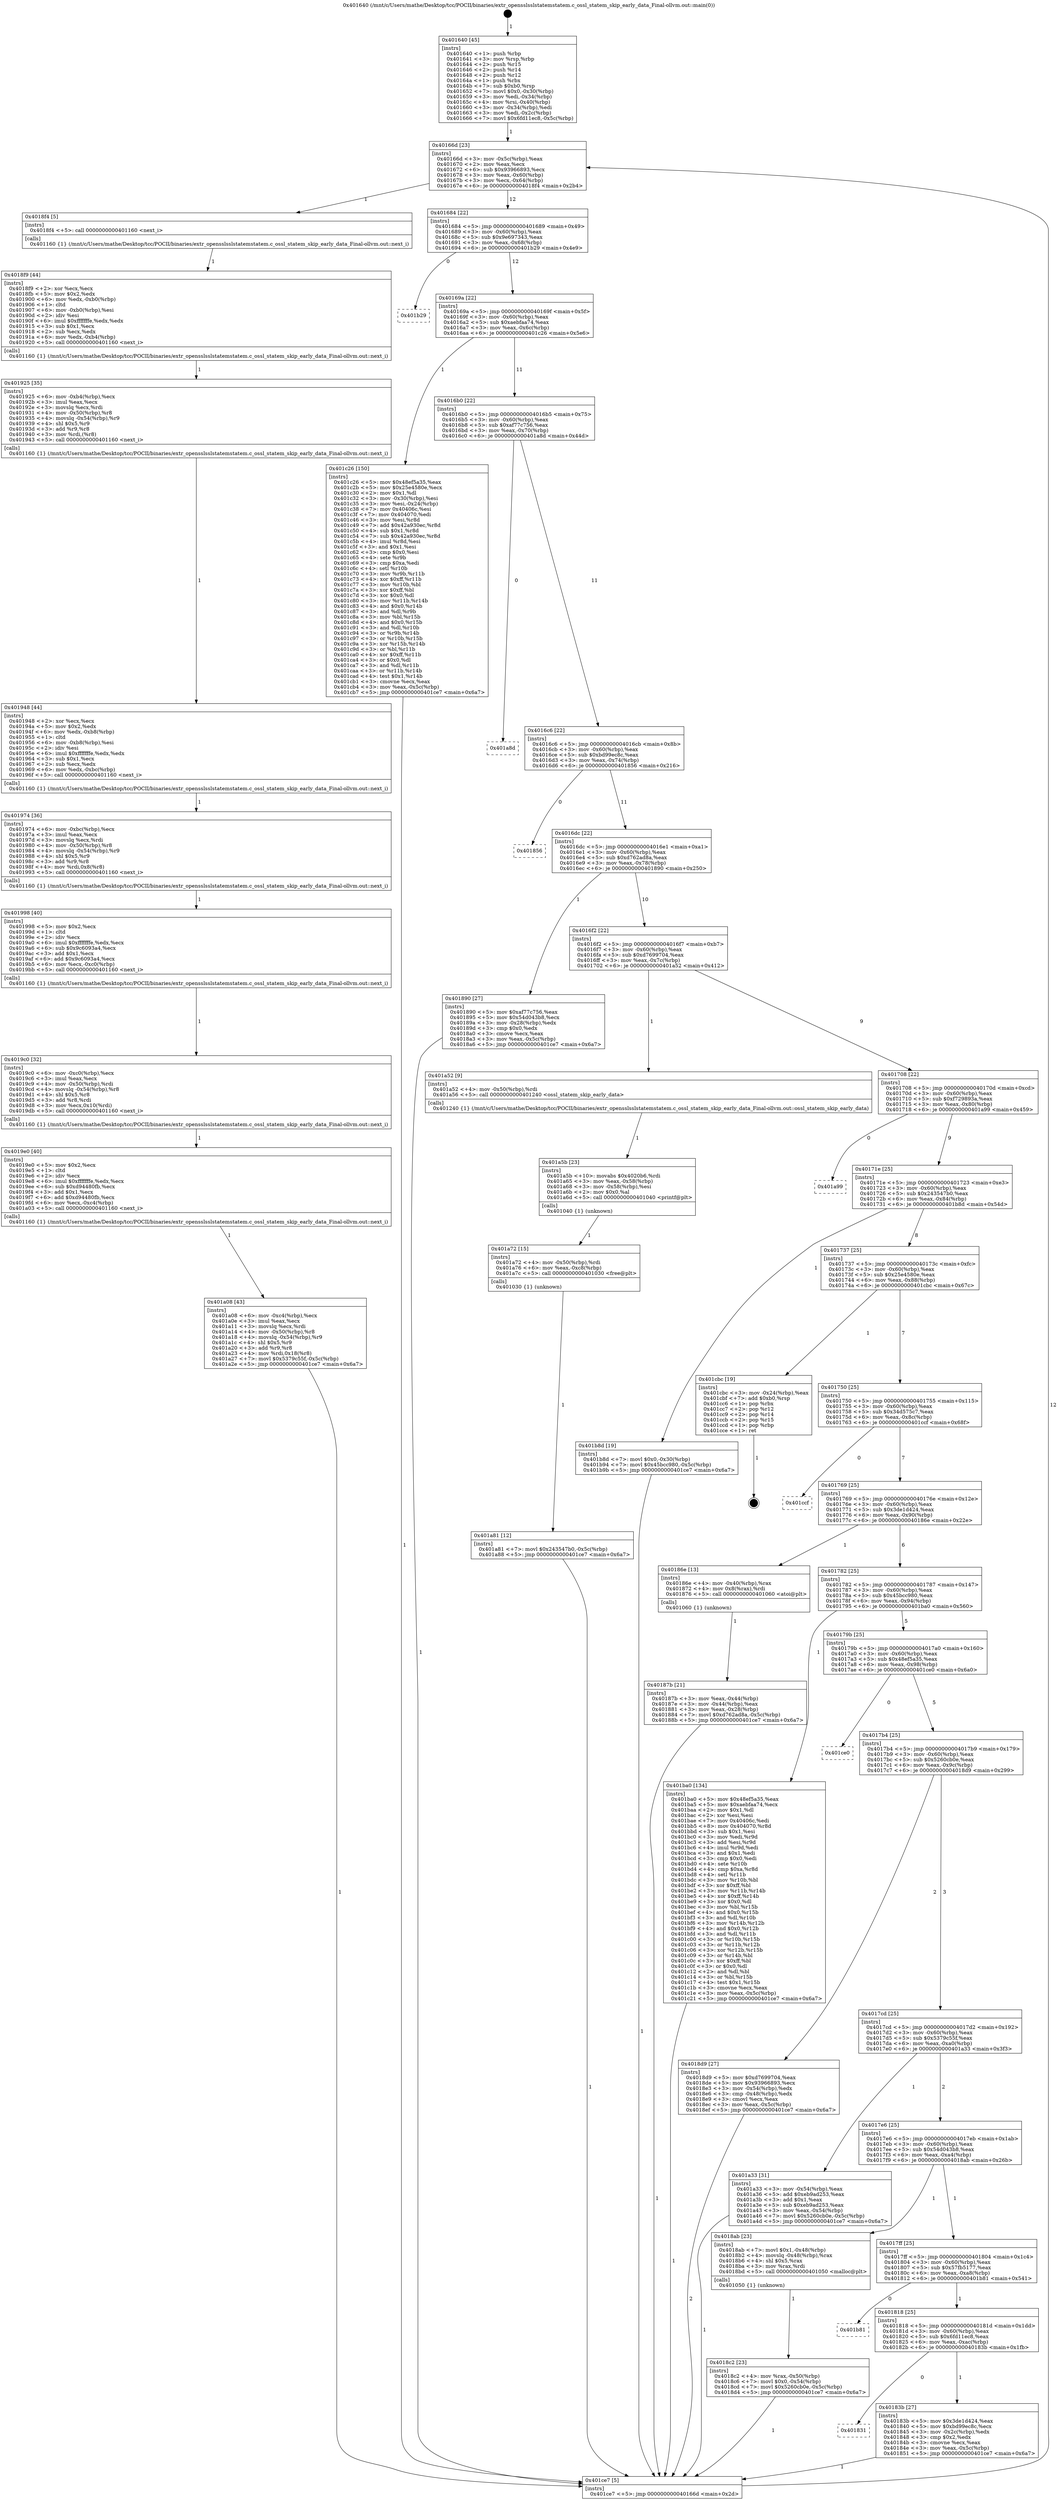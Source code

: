 digraph "0x401640" {
  label = "0x401640 (/mnt/c/Users/mathe/Desktop/tcc/POCII/binaries/extr_opensslsslstatemstatem.c_ossl_statem_skip_early_data_Final-ollvm.out::main(0))"
  labelloc = "t"
  node[shape=record]

  Entry [label="",width=0.3,height=0.3,shape=circle,fillcolor=black,style=filled]
  "0x40166d" [label="{
     0x40166d [23]\l
     | [instrs]\l
     &nbsp;&nbsp;0x40166d \<+3\>: mov -0x5c(%rbp),%eax\l
     &nbsp;&nbsp;0x401670 \<+2\>: mov %eax,%ecx\l
     &nbsp;&nbsp;0x401672 \<+6\>: sub $0x93966893,%ecx\l
     &nbsp;&nbsp;0x401678 \<+3\>: mov %eax,-0x60(%rbp)\l
     &nbsp;&nbsp;0x40167b \<+3\>: mov %ecx,-0x64(%rbp)\l
     &nbsp;&nbsp;0x40167e \<+6\>: je 00000000004018f4 \<main+0x2b4\>\l
  }"]
  "0x4018f4" [label="{
     0x4018f4 [5]\l
     | [instrs]\l
     &nbsp;&nbsp;0x4018f4 \<+5\>: call 0000000000401160 \<next_i\>\l
     | [calls]\l
     &nbsp;&nbsp;0x401160 \{1\} (/mnt/c/Users/mathe/Desktop/tcc/POCII/binaries/extr_opensslsslstatemstatem.c_ossl_statem_skip_early_data_Final-ollvm.out::next_i)\l
  }"]
  "0x401684" [label="{
     0x401684 [22]\l
     | [instrs]\l
     &nbsp;&nbsp;0x401684 \<+5\>: jmp 0000000000401689 \<main+0x49\>\l
     &nbsp;&nbsp;0x401689 \<+3\>: mov -0x60(%rbp),%eax\l
     &nbsp;&nbsp;0x40168c \<+5\>: sub $0x9e697343,%eax\l
     &nbsp;&nbsp;0x401691 \<+3\>: mov %eax,-0x68(%rbp)\l
     &nbsp;&nbsp;0x401694 \<+6\>: je 0000000000401b29 \<main+0x4e9\>\l
  }"]
  Exit [label="",width=0.3,height=0.3,shape=circle,fillcolor=black,style=filled,peripheries=2]
  "0x401b29" [label="{
     0x401b29\l
  }", style=dashed]
  "0x40169a" [label="{
     0x40169a [22]\l
     | [instrs]\l
     &nbsp;&nbsp;0x40169a \<+5\>: jmp 000000000040169f \<main+0x5f\>\l
     &nbsp;&nbsp;0x40169f \<+3\>: mov -0x60(%rbp),%eax\l
     &nbsp;&nbsp;0x4016a2 \<+5\>: sub $0xaebfaa74,%eax\l
     &nbsp;&nbsp;0x4016a7 \<+3\>: mov %eax,-0x6c(%rbp)\l
     &nbsp;&nbsp;0x4016aa \<+6\>: je 0000000000401c26 \<main+0x5e6\>\l
  }"]
  "0x401a81" [label="{
     0x401a81 [12]\l
     | [instrs]\l
     &nbsp;&nbsp;0x401a81 \<+7\>: movl $0x243547b0,-0x5c(%rbp)\l
     &nbsp;&nbsp;0x401a88 \<+5\>: jmp 0000000000401ce7 \<main+0x6a7\>\l
  }"]
  "0x401c26" [label="{
     0x401c26 [150]\l
     | [instrs]\l
     &nbsp;&nbsp;0x401c26 \<+5\>: mov $0x48ef5a35,%eax\l
     &nbsp;&nbsp;0x401c2b \<+5\>: mov $0x25e4580e,%ecx\l
     &nbsp;&nbsp;0x401c30 \<+2\>: mov $0x1,%dl\l
     &nbsp;&nbsp;0x401c32 \<+3\>: mov -0x30(%rbp),%esi\l
     &nbsp;&nbsp;0x401c35 \<+3\>: mov %esi,-0x24(%rbp)\l
     &nbsp;&nbsp;0x401c38 \<+7\>: mov 0x40406c,%esi\l
     &nbsp;&nbsp;0x401c3f \<+7\>: mov 0x404070,%edi\l
     &nbsp;&nbsp;0x401c46 \<+3\>: mov %esi,%r8d\l
     &nbsp;&nbsp;0x401c49 \<+7\>: add $0x42a930ec,%r8d\l
     &nbsp;&nbsp;0x401c50 \<+4\>: sub $0x1,%r8d\l
     &nbsp;&nbsp;0x401c54 \<+7\>: sub $0x42a930ec,%r8d\l
     &nbsp;&nbsp;0x401c5b \<+4\>: imul %r8d,%esi\l
     &nbsp;&nbsp;0x401c5f \<+3\>: and $0x1,%esi\l
     &nbsp;&nbsp;0x401c62 \<+3\>: cmp $0x0,%esi\l
     &nbsp;&nbsp;0x401c65 \<+4\>: sete %r9b\l
     &nbsp;&nbsp;0x401c69 \<+3\>: cmp $0xa,%edi\l
     &nbsp;&nbsp;0x401c6c \<+4\>: setl %r10b\l
     &nbsp;&nbsp;0x401c70 \<+3\>: mov %r9b,%r11b\l
     &nbsp;&nbsp;0x401c73 \<+4\>: xor $0xff,%r11b\l
     &nbsp;&nbsp;0x401c77 \<+3\>: mov %r10b,%bl\l
     &nbsp;&nbsp;0x401c7a \<+3\>: xor $0xff,%bl\l
     &nbsp;&nbsp;0x401c7d \<+3\>: xor $0x0,%dl\l
     &nbsp;&nbsp;0x401c80 \<+3\>: mov %r11b,%r14b\l
     &nbsp;&nbsp;0x401c83 \<+4\>: and $0x0,%r14b\l
     &nbsp;&nbsp;0x401c87 \<+3\>: and %dl,%r9b\l
     &nbsp;&nbsp;0x401c8a \<+3\>: mov %bl,%r15b\l
     &nbsp;&nbsp;0x401c8d \<+4\>: and $0x0,%r15b\l
     &nbsp;&nbsp;0x401c91 \<+3\>: and %dl,%r10b\l
     &nbsp;&nbsp;0x401c94 \<+3\>: or %r9b,%r14b\l
     &nbsp;&nbsp;0x401c97 \<+3\>: or %r10b,%r15b\l
     &nbsp;&nbsp;0x401c9a \<+3\>: xor %r15b,%r14b\l
     &nbsp;&nbsp;0x401c9d \<+3\>: or %bl,%r11b\l
     &nbsp;&nbsp;0x401ca0 \<+4\>: xor $0xff,%r11b\l
     &nbsp;&nbsp;0x401ca4 \<+3\>: or $0x0,%dl\l
     &nbsp;&nbsp;0x401ca7 \<+3\>: and %dl,%r11b\l
     &nbsp;&nbsp;0x401caa \<+3\>: or %r11b,%r14b\l
     &nbsp;&nbsp;0x401cad \<+4\>: test $0x1,%r14b\l
     &nbsp;&nbsp;0x401cb1 \<+3\>: cmovne %ecx,%eax\l
     &nbsp;&nbsp;0x401cb4 \<+3\>: mov %eax,-0x5c(%rbp)\l
     &nbsp;&nbsp;0x401cb7 \<+5\>: jmp 0000000000401ce7 \<main+0x6a7\>\l
  }"]
  "0x4016b0" [label="{
     0x4016b0 [22]\l
     | [instrs]\l
     &nbsp;&nbsp;0x4016b0 \<+5\>: jmp 00000000004016b5 \<main+0x75\>\l
     &nbsp;&nbsp;0x4016b5 \<+3\>: mov -0x60(%rbp),%eax\l
     &nbsp;&nbsp;0x4016b8 \<+5\>: sub $0xaf77c756,%eax\l
     &nbsp;&nbsp;0x4016bd \<+3\>: mov %eax,-0x70(%rbp)\l
     &nbsp;&nbsp;0x4016c0 \<+6\>: je 0000000000401a8d \<main+0x44d\>\l
  }"]
  "0x401a72" [label="{
     0x401a72 [15]\l
     | [instrs]\l
     &nbsp;&nbsp;0x401a72 \<+4\>: mov -0x50(%rbp),%rdi\l
     &nbsp;&nbsp;0x401a76 \<+6\>: mov %eax,-0xc8(%rbp)\l
     &nbsp;&nbsp;0x401a7c \<+5\>: call 0000000000401030 \<free@plt\>\l
     | [calls]\l
     &nbsp;&nbsp;0x401030 \{1\} (unknown)\l
  }"]
  "0x401a8d" [label="{
     0x401a8d\l
  }", style=dashed]
  "0x4016c6" [label="{
     0x4016c6 [22]\l
     | [instrs]\l
     &nbsp;&nbsp;0x4016c6 \<+5\>: jmp 00000000004016cb \<main+0x8b\>\l
     &nbsp;&nbsp;0x4016cb \<+3\>: mov -0x60(%rbp),%eax\l
     &nbsp;&nbsp;0x4016ce \<+5\>: sub $0xbd99ec8c,%eax\l
     &nbsp;&nbsp;0x4016d3 \<+3\>: mov %eax,-0x74(%rbp)\l
     &nbsp;&nbsp;0x4016d6 \<+6\>: je 0000000000401856 \<main+0x216\>\l
  }"]
  "0x401a5b" [label="{
     0x401a5b [23]\l
     | [instrs]\l
     &nbsp;&nbsp;0x401a5b \<+10\>: movabs $0x4020b6,%rdi\l
     &nbsp;&nbsp;0x401a65 \<+3\>: mov %eax,-0x58(%rbp)\l
     &nbsp;&nbsp;0x401a68 \<+3\>: mov -0x58(%rbp),%esi\l
     &nbsp;&nbsp;0x401a6b \<+2\>: mov $0x0,%al\l
     &nbsp;&nbsp;0x401a6d \<+5\>: call 0000000000401040 \<printf@plt\>\l
     | [calls]\l
     &nbsp;&nbsp;0x401040 \{1\} (unknown)\l
  }"]
  "0x401856" [label="{
     0x401856\l
  }", style=dashed]
  "0x4016dc" [label="{
     0x4016dc [22]\l
     | [instrs]\l
     &nbsp;&nbsp;0x4016dc \<+5\>: jmp 00000000004016e1 \<main+0xa1\>\l
     &nbsp;&nbsp;0x4016e1 \<+3\>: mov -0x60(%rbp),%eax\l
     &nbsp;&nbsp;0x4016e4 \<+5\>: sub $0xd762ad8a,%eax\l
     &nbsp;&nbsp;0x4016e9 \<+3\>: mov %eax,-0x78(%rbp)\l
     &nbsp;&nbsp;0x4016ec \<+6\>: je 0000000000401890 \<main+0x250\>\l
  }"]
  "0x401a08" [label="{
     0x401a08 [43]\l
     | [instrs]\l
     &nbsp;&nbsp;0x401a08 \<+6\>: mov -0xc4(%rbp),%ecx\l
     &nbsp;&nbsp;0x401a0e \<+3\>: imul %eax,%ecx\l
     &nbsp;&nbsp;0x401a11 \<+3\>: movslq %ecx,%rdi\l
     &nbsp;&nbsp;0x401a14 \<+4\>: mov -0x50(%rbp),%r8\l
     &nbsp;&nbsp;0x401a18 \<+4\>: movslq -0x54(%rbp),%r9\l
     &nbsp;&nbsp;0x401a1c \<+4\>: shl $0x5,%r9\l
     &nbsp;&nbsp;0x401a20 \<+3\>: add %r9,%r8\l
     &nbsp;&nbsp;0x401a23 \<+4\>: mov %rdi,0x18(%r8)\l
     &nbsp;&nbsp;0x401a27 \<+7\>: movl $0x5379c55f,-0x5c(%rbp)\l
     &nbsp;&nbsp;0x401a2e \<+5\>: jmp 0000000000401ce7 \<main+0x6a7\>\l
  }"]
  "0x401890" [label="{
     0x401890 [27]\l
     | [instrs]\l
     &nbsp;&nbsp;0x401890 \<+5\>: mov $0xaf77c756,%eax\l
     &nbsp;&nbsp;0x401895 \<+5\>: mov $0x54d043b8,%ecx\l
     &nbsp;&nbsp;0x40189a \<+3\>: mov -0x28(%rbp),%edx\l
     &nbsp;&nbsp;0x40189d \<+3\>: cmp $0x0,%edx\l
     &nbsp;&nbsp;0x4018a0 \<+3\>: cmove %ecx,%eax\l
     &nbsp;&nbsp;0x4018a3 \<+3\>: mov %eax,-0x5c(%rbp)\l
     &nbsp;&nbsp;0x4018a6 \<+5\>: jmp 0000000000401ce7 \<main+0x6a7\>\l
  }"]
  "0x4016f2" [label="{
     0x4016f2 [22]\l
     | [instrs]\l
     &nbsp;&nbsp;0x4016f2 \<+5\>: jmp 00000000004016f7 \<main+0xb7\>\l
     &nbsp;&nbsp;0x4016f7 \<+3\>: mov -0x60(%rbp),%eax\l
     &nbsp;&nbsp;0x4016fa \<+5\>: sub $0xd7699704,%eax\l
     &nbsp;&nbsp;0x4016ff \<+3\>: mov %eax,-0x7c(%rbp)\l
     &nbsp;&nbsp;0x401702 \<+6\>: je 0000000000401a52 \<main+0x412\>\l
  }"]
  "0x4019e0" [label="{
     0x4019e0 [40]\l
     | [instrs]\l
     &nbsp;&nbsp;0x4019e0 \<+5\>: mov $0x2,%ecx\l
     &nbsp;&nbsp;0x4019e5 \<+1\>: cltd\l
     &nbsp;&nbsp;0x4019e6 \<+2\>: idiv %ecx\l
     &nbsp;&nbsp;0x4019e8 \<+6\>: imul $0xfffffffe,%edx,%ecx\l
     &nbsp;&nbsp;0x4019ee \<+6\>: sub $0xd94480fb,%ecx\l
     &nbsp;&nbsp;0x4019f4 \<+3\>: add $0x1,%ecx\l
     &nbsp;&nbsp;0x4019f7 \<+6\>: add $0xd94480fb,%ecx\l
     &nbsp;&nbsp;0x4019fd \<+6\>: mov %ecx,-0xc4(%rbp)\l
     &nbsp;&nbsp;0x401a03 \<+5\>: call 0000000000401160 \<next_i\>\l
     | [calls]\l
     &nbsp;&nbsp;0x401160 \{1\} (/mnt/c/Users/mathe/Desktop/tcc/POCII/binaries/extr_opensslsslstatemstatem.c_ossl_statem_skip_early_data_Final-ollvm.out::next_i)\l
  }"]
  "0x401a52" [label="{
     0x401a52 [9]\l
     | [instrs]\l
     &nbsp;&nbsp;0x401a52 \<+4\>: mov -0x50(%rbp),%rdi\l
     &nbsp;&nbsp;0x401a56 \<+5\>: call 0000000000401240 \<ossl_statem_skip_early_data\>\l
     | [calls]\l
     &nbsp;&nbsp;0x401240 \{1\} (/mnt/c/Users/mathe/Desktop/tcc/POCII/binaries/extr_opensslsslstatemstatem.c_ossl_statem_skip_early_data_Final-ollvm.out::ossl_statem_skip_early_data)\l
  }"]
  "0x401708" [label="{
     0x401708 [22]\l
     | [instrs]\l
     &nbsp;&nbsp;0x401708 \<+5\>: jmp 000000000040170d \<main+0xcd\>\l
     &nbsp;&nbsp;0x40170d \<+3\>: mov -0x60(%rbp),%eax\l
     &nbsp;&nbsp;0x401710 \<+5\>: sub $0xf729893a,%eax\l
     &nbsp;&nbsp;0x401715 \<+3\>: mov %eax,-0x80(%rbp)\l
     &nbsp;&nbsp;0x401718 \<+6\>: je 0000000000401a99 \<main+0x459\>\l
  }"]
  "0x4019c0" [label="{
     0x4019c0 [32]\l
     | [instrs]\l
     &nbsp;&nbsp;0x4019c0 \<+6\>: mov -0xc0(%rbp),%ecx\l
     &nbsp;&nbsp;0x4019c6 \<+3\>: imul %eax,%ecx\l
     &nbsp;&nbsp;0x4019c9 \<+4\>: mov -0x50(%rbp),%rdi\l
     &nbsp;&nbsp;0x4019cd \<+4\>: movslq -0x54(%rbp),%r8\l
     &nbsp;&nbsp;0x4019d1 \<+4\>: shl $0x5,%r8\l
     &nbsp;&nbsp;0x4019d5 \<+3\>: add %r8,%rdi\l
     &nbsp;&nbsp;0x4019d8 \<+3\>: mov %ecx,0x10(%rdi)\l
     &nbsp;&nbsp;0x4019db \<+5\>: call 0000000000401160 \<next_i\>\l
     | [calls]\l
     &nbsp;&nbsp;0x401160 \{1\} (/mnt/c/Users/mathe/Desktop/tcc/POCII/binaries/extr_opensslsslstatemstatem.c_ossl_statem_skip_early_data_Final-ollvm.out::next_i)\l
  }"]
  "0x401a99" [label="{
     0x401a99\l
  }", style=dashed]
  "0x40171e" [label="{
     0x40171e [25]\l
     | [instrs]\l
     &nbsp;&nbsp;0x40171e \<+5\>: jmp 0000000000401723 \<main+0xe3\>\l
     &nbsp;&nbsp;0x401723 \<+3\>: mov -0x60(%rbp),%eax\l
     &nbsp;&nbsp;0x401726 \<+5\>: sub $0x243547b0,%eax\l
     &nbsp;&nbsp;0x40172b \<+6\>: mov %eax,-0x84(%rbp)\l
     &nbsp;&nbsp;0x401731 \<+6\>: je 0000000000401b8d \<main+0x54d\>\l
  }"]
  "0x401998" [label="{
     0x401998 [40]\l
     | [instrs]\l
     &nbsp;&nbsp;0x401998 \<+5\>: mov $0x2,%ecx\l
     &nbsp;&nbsp;0x40199d \<+1\>: cltd\l
     &nbsp;&nbsp;0x40199e \<+2\>: idiv %ecx\l
     &nbsp;&nbsp;0x4019a0 \<+6\>: imul $0xfffffffe,%edx,%ecx\l
     &nbsp;&nbsp;0x4019a6 \<+6\>: sub $0x9c6093a4,%ecx\l
     &nbsp;&nbsp;0x4019ac \<+3\>: add $0x1,%ecx\l
     &nbsp;&nbsp;0x4019af \<+6\>: add $0x9c6093a4,%ecx\l
     &nbsp;&nbsp;0x4019b5 \<+6\>: mov %ecx,-0xc0(%rbp)\l
     &nbsp;&nbsp;0x4019bb \<+5\>: call 0000000000401160 \<next_i\>\l
     | [calls]\l
     &nbsp;&nbsp;0x401160 \{1\} (/mnt/c/Users/mathe/Desktop/tcc/POCII/binaries/extr_opensslsslstatemstatem.c_ossl_statem_skip_early_data_Final-ollvm.out::next_i)\l
  }"]
  "0x401b8d" [label="{
     0x401b8d [19]\l
     | [instrs]\l
     &nbsp;&nbsp;0x401b8d \<+7\>: movl $0x0,-0x30(%rbp)\l
     &nbsp;&nbsp;0x401b94 \<+7\>: movl $0x45bcc980,-0x5c(%rbp)\l
     &nbsp;&nbsp;0x401b9b \<+5\>: jmp 0000000000401ce7 \<main+0x6a7\>\l
  }"]
  "0x401737" [label="{
     0x401737 [25]\l
     | [instrs]\l
     &nbsp;&nbsp;0x401737 \<+5\>: jmp 000000000040173c \<main+0xfc\>\l
     &nbsp;&nbsp;0x40173c \<+3\>: mov -0x60(%rbp),%eax\l
     &nbsp;&nbsp;0x40173f \<+5\>: sub $0x25e4580e,%eax\l
     &nbsp;&nbsp;0x401744 \<+6\>: mov %eax,-0x88(%rbp)\l
     &nbsp;&nbsp;0x40174a \<+6\>: je 0000000000401cbc \<main+0x67c\>\l
  }"]
  "0x401974" [label="{
     0x401974 [36]\l
     | [instrs]\l
     &nbsp;&nbsp;0x401974 \<+6\>: mov -0xbc(%rbp),%ecx\l
     &nbsp;&nbsp;0x40197a \<+3\>: imul %eax,%ecx\l
     &nbsp;&nbsp;0x40197d \<+3\>: movslq %ecx,%rdi\l
     &nbsp;&nbsp;0x401980 \<+4\>: mov -0x50(%rbp),%r8\l
     &nbsp;&nbsp;0x401984 \<+4\>: movslq -0x54(%rbp),%r9\l
     &nbsp;&nbsp;0x401988 \<+4\>: shl $0x5,%r9\l
     &nbsp;&nbsp;0x40198c \<+3\>: add %r9,%r8\l
     &nbsp;&nbsp;0x40198f \<+4\>: mov %rdi,0x8(%r8)\l
     &nbsp;&nbsp;0x401993 \<+5\>: call 0000000000401160 \<next_i\>\l
     | [calls]\l
     &nbsp;&nbsp;0x401160 \{1\} (/mnt/c/Users/mathe/Desktop/tcc/POCII/binaries/extr_opensslsslstatemstatem.c_ossl_statem_skip_early_data_Final-ollvm.out::next_i)\l
  }"]
  "0x401cbc" [label="{
     0x401cbc [19]\l
     | [instrs]\l
     &nbsp;&nbsp;0x401cbc \<+3\>: mov -0x24(%rbp),%eax\l
     &nbsp;&nbsp;0x401cbf \<+7\>: add $0xb0,%rsp\l
     &nbsp;&nbsp;0x401cc6 \<+1\>: pop %rbx\l
     &nbsp;&nbsp;0x401cc7 \<+2\>: pop %r12\l
     &nbsp;&nbsp;0x401cc9 \<+2\>: pop %r14\l
     &nbsp;&nbsp;0x401ccb \<+2\>: pop %r15\l
     &nbsp;&nbsp;0x401ccd \<+1\>: pop %rbp\l
     &nbsp;&nbsp;0x401cce \<+1\>: ret\l
  }"]
  "0x401750" [label="{
     0x401750 [25]\l
     | [instrs]\l
     &nbsp;&nbsp;0x401750 \<+5\>: jmp 0000000000401755 \<main+0x115\>\l
     &nbsp;&nbsp;0x401755 \<+3\>: mov -0x60(%rbp),%eax\l
     &nbsp;&nbsp;0x401758 \<+5\>: sub $0x34d575c7,%eax\l
     &nbsp;&nbsp;0x40175d \<+6\>: mov %eax,-0x8c(%rbp)\l
     &nbsp;&nbsp;0x401763 \<+6\>: je 0000000000401ccf \<main+0x68f\>\l
  }"]
  "0x401948" [label="{
     0x401948 [44]\l
     | [instrs]\l
     &nbsp;&nbsp;0x401948 \<+2\>: xor %ecx,%ecx\l
     &nbsp;&nbsp;0x40194a \<+5\>: mov $0x2,%edx\l
     &nbsp;&nbsp;0x40194f \<+6\>: mov %edx,-0xb8(%rbp)\l
     &nbsp;&nbsp;0x401955 \<+1\>: cltd\l
     &nbsp;&nbsp;0x401956 \<+6\>: mov -0xb8(%rbp),%esi\l
     &nbsp;&nbsp;0x40195c \<+2\>: idiv %esi\l
     &nbsp;&nbsp;0x40195e \<+6\>: imul $0xfffffffe,%edx,%edx\l
     &nbsp;&nbsp;0x401964 \<+3\>: sub $0x1,%ecx\l
     &nbsp;&nbsp;0x401967 \<+2\>: sub %ecx,%edx\l
     &nbsp;&nbsp;0x401969 \<+6\>: mov %edx,-0xbc(%rbp)\l
     &nbsp;&nbsp;0x40196f \<+5\>: call 0000000000401160 \<next_i\>\l
     | [calls]\l
     &nbsp;&nbsp;0x401160 \{1\} (/mnt/c/Users/mathe/Desktop/tcc/POCII/binaries/extr_opensslsslstatemstatem.c_ossl_statem_skip_early_data_Final-ollvm.out::next_i)\l
  }"]
  "0x401ccf" [label="{
     0x401ccf\l
  }", style=dashed]
  "0x401769" [label="{
     0x401769 [25]\l
     | [instrs]\l
     &nbsp;&nbsp;0x401769 \<+5\>: jmp 000000000040176e \<main+0x12e\>\l
     &nbsp;&nbsp;0x40176e \<+3\>: mov -0x60(%rbp),%eax\l
     &nbsp;&nbsp;0x401771 \<+5\>: sub $0x3de1d424,%eax\l
     &nbsp;&nbsp;0x401776 \<+6\>: mov %eax,-0x90(%rbp)\l
     &nbsp;&nbsp;0x40177c \<+6\>: je 000000000040186e \<main+0x22e\>\l
  }"]
  "0x401925" [label="{
     0x401925 [35]\l
     | [instrs]\l
     &nbsp;&nbsp;0x401925 \<+6\>: mov -0xb4(%rbp),%ecx\l
     &nbsp;&nbsp;0x40192b \<+3\>: imul %eax,%ecx\l
     &nbsp;&nbsp;0x40192e \<+3\>: movslq %ecx,%rdi\l
     &nbsp;&nbsp;0x401931 \<+4\>: mov -0x50(%rbp),%r8\l
     &nbsp;&nbsp;0x401935 \<+4\>: movslq -0x54(%rbp),%r9\l
     &nbsp;&nbsp;0x401939 \<+4\>: shl $0x5,%r9\l
     &nbsp;&nbsp;0x40193d \<+3\>: add %r9,%r8\l
     &nbsp;&nbsp;0x401940 \<+3\>: mov %rdi,(%r8)\l
     &nbsp;&nbsp;0x401943 \<+5\>: call 0000000000401160 \<next_i\>\l
     | [calls]\l
     &nbsp;&nbsp;0x401160 \{1\} (/mnt/c/Users/mathe/Desktop/tcc/POCII/binaries/extr_opensslsslstatemstatem.c_ossl_statem_skip_early_data_Final-ollvm.out::next_i)\l
  }"]
  "0x40186e" [label="{
     0x40186e [13]\l
     | [instrs]\l
     &nbsp;&nbsp;0x40186e \<+4\>: mov -0x40(%rbp),%rax\l
     &nbsp;&nbsp;0x401872 \<+4\>: mov 0x8(%rax),%rdi\l
     &nbsp;&nbsp;0x401876 \<+5\>: call 0000000000401060 \<atoi@plt\>\l
     | [calls]\l
     &nbsp;&nbsp;0x401060 \{1\} (unknown)\l
  }"]
  "0x401782" [label="{
     0x401782 [25]\l
     | [instrs]\l
     &nbsp;&nbsp;0x401782 \<+5\>: jmp 0000000000401787 \<main+0x147\>\l
     &nbsp;&nbsp;0x401787 \<+3\>: mov -0x60(%rbp),%eax\l
     &nbsp;&nbsp;0x40178a \<+5\>: sub $0x45bcc980,%eax\l
     &nbsp;&nbsp;0x40178f \<+6\>: mov %eax,-0x94(%rbp)\l
     &nbsp;&nbsp;0x401795 \<+6\>: je 0000000000401ba0 \<main+0x560\>\l
  }"]
  "0x4018f9" [label="{
     0x4018f9 [44]\l
     | [instrs]\l
     &nbsp;&nbsp;0x4018f9 \<+2\>: xor %ecx,%ecx\l
     &nbsp;&nbsp;0x4018fb \<+5\>: mov $0x2,%edx\l
     &nbsp;&nbsp;0x401900 \<+6\>: mov %edx,-0xb0(%rbp)\l
     &nbsp;&nbsp;0x401906 \<+1\>: cltd\l
     &nbsp;&nbsp;0x401907 \<+6\>: mov -0xb0(%rbp),%esi\l
     &nbsp;&nbsp;0x40190d \<+2\>: idiv %esi\l
     &nbsp;&nbsp;0x40190f \<+6\>: imul $0xfffffffe,%edx,%edx\l
     &nbsp;&nbsp;0x401915 \<+3\>: sub $0x1,%ecx\l
     &nbsp;&nbsp;0x401918 \<+2\>: sub %ecx,%edx\l
     &nbsp;&nbsp;0x40191a \<+6\>: mov %edx,-0xb4(%rbp)\l
     &nbsp;&nbsp;0x401920 \<+5\>: call 0000000000401160 \<next_i\>\l
     | [calls]\l
     &nbsp;&nbsp;0x401160 \{1\} (/mnt/c/Users/mathe/Desktop/tcc/POCII/binaries/extr_opensslsslstatemstatem.c_ossl_statem_skip_early_data_Final-ollvm.out::next_i)\l
  }"]
  "0x401ba0" [label="{
     0x401ba0 [134]\l
     | [instrs]\l
     &nbsp;&nbsp;0x401ba0 \<+5\>: mov $0x48ef5a35,%eax\l
     &nbsp;&nbsp;0x401ba5 \<+5\>: mov $0xaebfaa74,%ecx\l
     &nbsp;&nbsp;0x401baa \<+2\>: mov $0x1,%dl\l
     &nbsp;&nbsp;0x401bac \<+2\>: xor %esi,%esi\l
     &nbsp;&nbsp;0x401bae \<+7\>: mov 0x40406c,%edi\l
     &nbsp;&nbsp;0x401bb5 \<+8\>: mov 0x404070,%r8d\l
     &nbsp;&nbsp;0x401bbd \<+3\>: sub $0x1,%esi\l
     &nbsp;&nbsp;0x401bc0 \<+3\>: mov %edi,%r9d\l
     &nbsp;&nbsp;0x401bc3 \<+3\>: add %esi,%r9d\l
     &nbsp;&nbsp;0x401bc6 \<+4\>: imul %r9d,%edi\l
     &nbsp;&nbsp;0x401bca \<+3\>: and $0x1,%edi\l
     &nbsp;&nbsp;0x401bcd \<+3\>: cmp $0x0,%edi\l
     &nbsp;&nbsp;0x401bd0 \<+4\>: sete %r10b\l
     &nbsp;&nbsp;0x401bd4 \<+4\>: cmp $0xa,%r8d\l
     &nbsp;&nbsp;0x401bd8 \<+4\>: setl %r11b\l
     &nbsp;&nbsp;0x401bdc \<+3\>: mov %r10b,%bl\l
     &nbsp;&nbsp;0x401bdf \<+3\>: xor $0xff,%bl\l
     &nbsp;&nbsp;0x401be2 \<+3\>: mov %r11b,%r14b\l
     &nbsp;&nbsp;0x401be5 \<+4\>: xor $0xff,%r14b\l
     &nbsp;&nbsp;0x401be9 \<+3\>: xor $0x0,%dl\l
     &nbsp;&nbsp;0x401bec \<+3\>: mov %bl,%r15b\l
     &nbsp;&nbsp;0x401bef \<+4\>: and $0x0,%r15b\l
     &nbsp;&nbsp;0x401bf3 \<+3\>: and %dl,%r10b\l
     &nbsp;&nbsp;0x401bf6 \<+3\>: mov %r14b,%r12b\l
     &nbsp;&nbsp;0x401bf9 \<+4\>: and $0x0,%r12b\l
     &nbsp;&nbsp;0x401bfd \<+3\>: and %dl,%r11b\l
     &nbsp;&nbsp;0x401c00 \<+3\>: or %r10b,%r15b\l
     &nbsp;&nbsp;0x401c03 \<+3\>: or %r11b,%r12b\l
     &nbsp;&nbsp;0x401c06 \<+3\>: xor %r12b,%r15b\l
     &nbsp;&nbsp;0x401c09 \<+3\>: or %r14b,%bl\l
     &nbsp;&nbsp;0x401c0c \<+3\>: xor $0xff,%bl\l
     &nbsp;&nbsp;0x401c0f \<+3\>: or $0x0,%dl\l
     &nbsp;&nbsp;0x401c12 \<+2\>: and %dl,%bl\l
     &nbsp;&nbsp;0x401c14 \<+3\>: or %bl,%r15b\l
     &nbsp;&nbsp;0x401c17 \<+4\>: test $0x1,%r15b\l
     &nbsp;&nbsp;0x401c1b \<+3\>: cmovne %ecx,%eax\l
     &nbsp;&nbsp;0x401c1e \<+3\>: mov %eax,-0x5c(%rbp)\l
     &nbsp;&nbsp;0x401c21 \<+5\>: jmp 0000000000401ce7 \<main+0x6a7\>\l
  }"]
  "0x40179b" [label="{
     0x40179b [25]\l
     | [instrs]\l
     &nbsp;&nbsp;0x40179b \<+5\>: jmp 00000000004017a0 \<main+0x160\>\l
     &nbsp;&nbsp;0x4017a0 \<+3\>: mov -0x60(%rbp),%eax\l
     &nbsp;&nbsp;0x4017a3 \<+5\>: sub $0x48ef5a35,%eax\l
     &nbsp;&nbsp;0x4017a8 \<+6\>: mov %eax,-0x98(%rbp)\l
     &nbsp;&nbsp;0x4017ae \<+6\>: je 0000000000401ce0 \<main+0x6a0\>\l
  }"]
  "0x4018c2" [label="{
     0x4018c2 [23]\l
     | [instrs]\l
     &nbsp;&nbsp;0x4018c2 \<+4\>: mov %rax,-0x50(%rbp)\l
     &nbsp;&nbsp;0x4018c6 \<+7\>: movl $0x0,-0x54(%rbp)\l
     &nbsp;&nbsp;0x4018cd \<+7\>: movl $0x5260cb0e,-0x5c(%rbp)\l
     &nbsp;&nbsp;0x4018d4 \<+5\>: jmp 0000000000401ce7 \<main+0x6a7\>\l
  }"]
  "0x401ce0" [label="{
     0x401ce0\l
  }", style=dashed]
  "0x4017b4" [label="{
     0x4017b4 [25]\l
     | [instrs]\l
     &nbsp;&nbsp;0x4017b4 \<+5\>: jmp 00000000004017b9 \<main+0x179\>\l
     &nbsp;&nbsp;0x4017b9 \<+3\>: mov -0x60(%rbp),%eax\l
     &nbsp;&nbsp;0x4017bc \<+5\>: sub $0x5260cb0e,%eax\l
     &nbsp;&nbsp;0x4017c1 \<+6\>: mov %eax,-0x9c(%rbp)\l
     &nbsp;&nbsp;0x4017c7 \<+6\>: je 00000000004018d9 \<main+0x299\>\l
  }"]
  "0x40187b" [label="{
     0x40187b [21]\l
     | [instrs]\l
     &nbsp;&nbsp;0x40187b \<+3\>: mov %eax,-0x44(%rbp)\l
     &nbsp;&nbsp;0x40187e \<+3\>: mov -0x44(%rbp),%eax\l
     &nbsp;&nbsp;0x401881 \<+3\>: mov %eax,-0x28(%rbp)\l
     &nbsp;&nbsp;0x401884 \<+7\>: movl $0xd762ad8a,-0x5c(%rbp)\l
     &nbsp;&nbsp;0x40188b \<+5\>: jmp 0000000000401ce7 \<main+0x6a7\>\l
  }"]
  "0x4018d9" [label="{
     0x4018d9 [27]\l
     | [instrs]\l
     &nbsp;&nbsp;0x4018d9 \<+5\>: mov $0xd7699704,%eax\l
     &nbsp;&nbsp;0x4018de \<+5\>: mov $0x93966893,%ecx\l
     &nbsp;&nbsp;0x4018e3 \<+3\>: mov -0x54(%rbp),%edx\l
     &nbsp;&nbsp;0x4018e6 \<+3\>: cmp -0x48(%rbp),%edx\l
     &nbsp;&nbsp;0x4018e9 \<+3\>: cmovl %ecx,%eax\l
     &nbsp;&nbsp;0x4018ec \<+3\>: mov %eax,-0x5c(%rbp)\l
     &nbsp;&nbsp;0x4018ef \<+5\>: jmp 0000000000401ce7 \<main+0x6a7\>\l
  }"]
  "0x4017cd" [label="{
     0x4017cd [25]\l
     | [instrs]\l
     &nbsp;&nbsp;0x4017cd \<+5\>: jmp 00000000004017d2 \<main+0x192\>\l
     &nbsp;&nbsp;0x4017d2 \<+3\>: mov -0x60(%rbp),%eax\l
     &nbsp;&nbsp;0x4017d5 \<+5\>: sub $0x5379c55f,%eax\l
     &nbsp;&nbsp;0x4017da \<+6\>: mov %eax,-0xa0(%rbp)\l
     &nbsp;&nbsp;0x4017e0 \<+6\>: je 0000000000401a33 \<main+0x3f3\>\l
  }"]
  "0x401640" [label="{
     0x401640 [45]\l
     | [instrs]\l
     &nbsp;&nbsp;0x401640 \<+1\>: push %rbp\l
     &nbsp;&nbsp;0x401641 \<+3\>: mov %rsp,%rbp\l
     &nbsp;&nbsp;0x401644 \<+2\>: push %r15\l
     &nbsp;&nbsp;0x401646 \<+2\>: push %r14\l
     &nbsp;&nbsp;0x401648 \<+2\>: push %r12\l
     &nbsp;&nbsp;0x40164a \<+1\>: push %rbx\l
     &nbsp;&nbsp;0x40164b \<+7\>: sub $0xb0,%rsp\l
     &nbsp;&nbsp;0x401652 \<+7\>: movl $0x0,-0x30(%rbp)\l
     &nbsp;&nbsp;0x401659 \<+3\>: mov %edi,-0x34(%rbp)\l
     &nbsp;&nbsp;0x40165c \<+4\>: mov %rsi,-0x40(%rbp)\l
     &nbsp;&nbsp;0x401660 \<+3\>: mov -0x34(%rbp),%edi\l
     &nbsp;&nbsp;0x401663 \<+3\>: mov %edi,-0x2c(%rbp)\l
     &nbsp;&nbsp;0x401666 \<+7\>: movl $0x6fd11ec8,-0x5c(%rbp)\l
  }"]
  "0x401a33" [label="{
     0x401a33 [31]\l
     | [instrs]\l
     &nbsp;&nbsp;0x401a33 \<+3\>: mov -0x54(%rbp),%eax\l
     &nbsp;&nbsp;0x401a36 \<+5\>: add $0xeb9ad253,%eax\l
     &nbsp;&nbsp;0x401a3b \<+3\>: add $0x1,%eax\l
     &nbsp;&nbsp;0x401a3e \<+5\>: sub $0xeb9ad253,%eax\l
     &nbsp;&nbsp;0x401a43 \<+3\>: mov %eax,-0x54(%rbp)\l
     &nbsp;&nbsp;0x401a46 \<+7\>: movl $0x5260cb0e,-0x5c(%rbp)\l
     &nbsp;&nbsp;0x401a4d \<+5\>: jmp 0000000000401ce7 \<main+0x6a7\>\l
  }"]
  "0x4017e6" [label="{
     0x4017e6 [25]\l
     | [instrs]\l
     &nbsp;&nbsp;0x4017e6 \<+5\>: jmp 00000000004017eb \<main+0x1ab\>\l
     &nbsp;&nbsp;0x4017eb \<+3\>: mov -0x60(%rbp),%eax\l
     &nbsp;&nbsp;0x4017ee \<+5\>: sub $0x54d043b8,%eax\l
     &nbsp;&nbsp;0x4017f3 \<+6\>: mov %eax,-0xa4(%rbp)\l
     &nbsp;&nbsp;0x4017f9 \<+6\>: je 00000000004018ab \<main+0x26b\>\l
  }"]
  "0x401ce7" [label="{
     0x401ce7 [5]\l
     | [instrs]\l
     &nbsp;&nbsp;0x401ce7 \<+5\>: jmp 000000000040166d \<main+0x2d\>\l
  }"]
  "0x4018ab" [label="{
     0x4018ab [23]\l
     | [instrs]\l
     &nbsp;&nbsp;0x4018ab \<+7\>: movl $0x1,-0x48(%rbp)\l
     &nbsp;&nbsp;0x4018b2 \<+4\>: movslq -0x48(%rbp),%rax\l
     &nbsp;&nbsp;0x4018b6 \<+4\>: shl $0x5,%rax\l
     &nbsp;&nbsp;0x4018ba \<+3\>: mov %rax,%rdi\l
     &nbsp;&nbsp;0x4018bd \<+5\>: call 0000000000401050 \<malloc@plt\>\l
     | [calls]\l
     &nbsp;&nbsp;0x401050 \{1\} (unknown)\l
  }"]
  "0x4017ff" [label="{
     0x4017ff [25]\l
     | [instrs]\l
     &nbsp;&nbsp;0x4017ff \<+5\>: jmp 0000000000401804 \<main+0x1c4\>\l
     &nbsp;&nbsp;0x401804 \<+3\>: mov -0x60(%rbp),%eax\l
     &nbsp;&nbsp;0x401807 \<+5\>: sub $0x57fb5177,%eax\l
     &nbsp;&nbsp;0x40180c \<+6\>: mov %eax,-0xa8(%rbp)\l
     &nbsp;&nbsp;0x401812 \<+6\>: je 0000000000401b81 \<main+0x541\>\l
  }"]
  "0x401831" [label="{
     0x401831\l
  }", style=dashed]
  "0x401b81" [label="{
     0x401b81\l
  }", style=dashed]
  "0x401818" [label="{
     0x401818 [25]\l
     | [instrs]\l
     &nbsp;&nbsp;0x401818 \<+5\>: jmp 000000000040181d \<main+0x1dd\>\l
     &nbsp;&nbsp;0x40181d \<+3\>: mov -0x60(%rbp),%eax\l
     &nbsp;&nbsp;0x401820 \<+5\>: sub $0x6fd11ec8,%eax\l
     &nbsp;&nbsp;0x401825 \<+6\>: mov %eax,-0xac(%rbp)\l
     &nbsp;&nbsp;0x40182b \<+6\>: je 000000000040183b \<main+0x1fb\>\l
  }"]
  "0x40183b" [label="{
     0x40183b [27]\l
     | [instrs]\l
     &nbsp;&nbsp;0x40183b \<+5\>: mov $0x3de1d424,%eax\l
     &nbsp;&nbsp;0x401840 \<+5\>: mov $0xbd99ec8c,%ecx\l
     &nbsp;&nbsp;0x401845 \<+3\>: mov -0x2c(%rbp),%edx\l
     &nbsp;&nbsp;0x401848 \<+3\>: cmp $0x2,%edx\l
     &nbsp;&nbsp;0x40184b \<+3\>: cmovne %ecx,%eax\l
     &nbsp;&nbsp;0x40184e \<+3\>: mov %eax,-0x5c(%rbp)\l
     &nbsp;&nbsp;0x401851 \<+5\>: jmp 0000000000401ce7 \<main+0x6a7\>\l
  }"]
  Entry -> "0x401640" [label=" 1"]
  "0x40166d" -> "0x4018f4" [label=" 1"]
  "0x40166d" -> "0x401684" [label=" 12"]
  "0x401cbc" -> Exit [label=" 1"]
  "0x401684" -> "0x401b29" [label=" 0"]
  "0x401684" -> "0x40169a" [label=" 12"]
  "0x401c26" -> "0x401ce7" [label=" 1"]
  "0x40169a" -> "0x401c26" [label=" 1"]
  "0x40169a" -> "0x4016b0" [label=" 11"]
  "0x401ba0" -> "0x401ce7" [label=" 1"]
  "0x4016b0" -> "0x401a8d" [label=" 0"]
  "0x4016b0" -> "0x4016c6" [label=" 11"]
  "0x401b8d" -> "0x401ce7" [label=" 1"]
  "0x4016c6" -> "0x401856" [label=" 0"]
  "0x4016c6" -> "0x4016dc" [label=" 11"]
  "0x401a81" -> "0x401ce7" [label=" 1"]
  "0x4016dc" -> "0x401890" [label=" 1"]
  "0x4016dc" -> "0x4016f2" [label=" 10"]
  "0x401a72" -> "0x401a81" [label=" 1"]
  "0x4016f2" -> "0x401a52" [label=" 1"]
  "0x4016f2" -> "0x401708" [label=" 9"]
  "0x401a5b" -> "0x401a72" [label=" 1"]
  "0x401708" -> "0x401a99" [label=" 0"]
  "0x401708" -> "0x40171e" [label=" 9"]
  "0x401a52" -> "0x401a5b" [label=" 1"]
  "0x40171e" -> "0x401b8d" [label=" 1"]
  "0x40171e" -> "0x401737" [label=" 8"]
  "0x401a33" -> "0x401ce7" [label=" 1"]
  "0x401737" -> "0x401cbc" [label=" 1"]
  "0x401737" -> "0x401750" [label=" 7"]
  "0x401a08" -> "0x401ce7" [label=" 1"]
  "0x401750" -> "0x401ccf" [label=" 0"]
  "0x401750" -> "0x401769" [label=" 7"]
  "0x4019e0" -> "0x401a08" [label=" 1"]
  "0x401769" -> "0x40186e" [label=" 1"]
  "0x401769" -> "0x401782" [label=" 6"]
  "0x4019c0" -> "0x4019e0" [label=" 1"]
  "0x401782" -> "0x401ba0" [label=" 1"]
  "0x401782" -> "0x40179b" [label=" 5"]
  "0x401998" -> "0x4019c0" [label=" 1"]
  "0x40179b" -> "0x401ce0" [label=" 0"]
  "0x40179b" -> "0x4017b4" [label=" 5"]
  "0x401974" -> "0x401998" [label=" 1"]
  "0x4017b4" -> "0x4018d9" [label=" 2"]
  "0x4017b4" -> "0x4017cd" [label=" 3"]
  "0x401948" -> "0x401974" [label=" 1"]
  "0x4017cd" -> "0x401a33" [label=" 1"]
  "0x4017cd" -> "0x4017e6" [label=" 2"]
  "0x401925" -> "0x401948" [label=" 1"]
  "0x4017e6" -> "0x4018ab" [label=" 1"]
  "0x4017e6" -> "0x4017ff" [label=" 1"]
  "0x4018f9" -> "0x401925" [label=" 1"]
  "0x4017ff" -> "0x401b81" [label=" 0"]
  "0x4017ff" -> "0x401818" [label=" 1"]
  "0x4018f4" -> "0x4018f9" [label=" 1"]
  "0x401818" -> "0x40183b" [label=" 1"]
  "0x401818" -> "0x401831" [label=" 0"]
  "0x40183b" -> "0x401ce7" [label=" 1"]
  "0x401640" -> "0x40166d" [label=" 1"]
  "0x401ce7" -> "0x40166d" [label=" 12"]
  "0x40186e" -> "0x40187b" [label=" 1"]
  "0x40187b" -> "0x401ce7" [label=" 1"]
  "0x401890" -> "0x401ce7" [label=" 1"]
  "0x4018ab" -> "0x4018c2" [label=" 1"]
  "0x4018c2" -> "0x401ce7" [label=" 1"]
  "0x4018d9" -> "0x401ce7" [label=" 2"]
}
